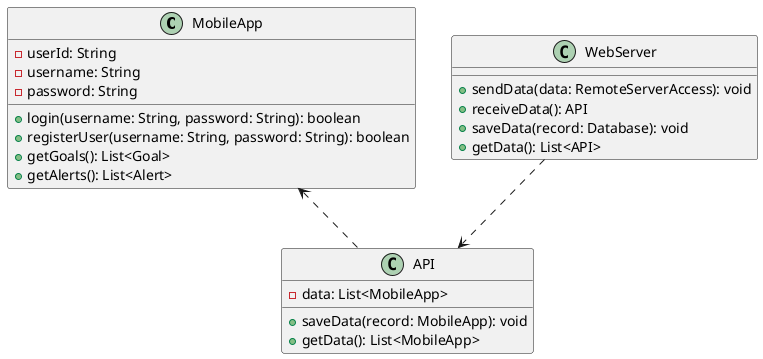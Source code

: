 @startuml
class MobileApp {
  - userId: String
  - username: String
  - password: String
  + login(username: String, password: String): boolean
  + registerUser(username: String, password: String): boolean
  + getGoals(): List<Goal>
  + getAlerts(): List<Alert>
}

class API {
  - data: List<MobileApp>
  + saveData(record: MobileApp): void
  + getData(): List<MobileApp>
}

class WebServer {
  + sendData(data: RemoteServerAccess): void
  + receiveData(): API
  + saveData(record: Database): void
  + getData(): List<API>
}

MobileApp <.. API
WebServer ..> API

@enduml
